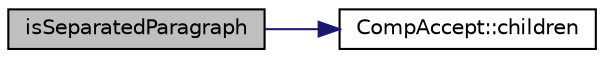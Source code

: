 digraph "isSeparatedParagraph"
{
 // LATEX_PDF_SIZE
  edge [fontname="Helvetica",fontsize="10",labelfontname="Helvetica",labelfontsize="10"];
  node [fontname="Helvetica",fontsize="10",shape=record];
  rankdir="LR";
  Node1 [label="isSeparatedParagraph",height=0.2,width=0.4,color="black", fillcolor="grey75", style="filled", fontcolor="black",tooltip=" "];
  Node1 -> Node2 [color="midnightblue",fontsize="10",style="solid",fontname="Helvetica"];
  Node2 [label="CompAccept::children",height=0.2,width=0.4,color="black", fillcolor="white", style="filled",URL="$classCompAccept.html#ad31e6b17f2b2e73aa9636e9cba3ff208",tooltip=" "];
}
